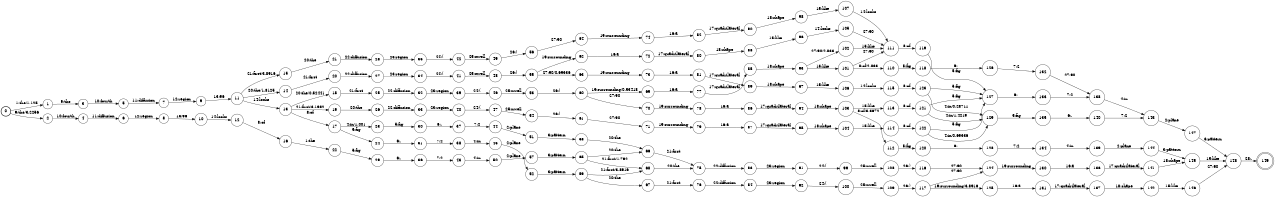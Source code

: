 digraph FST {
rankdir = LR;
size = "8.5,11";
label = "";
center = 1;
orientation = Portrait;
ranksep = "0.4";
nodesep = "0.25";
0 [label = "0", shape = circle, style = bold, fontsize = 14]
	0 -> 1 [label = "1:the/1.125", fontsize = 14];
	0 -> 2 [label = "9:the/3.2256", fontsize = 14];
1 [label = "1", shape = circle, style = solid, fontsize = 14]
	1 -> 3 [label = "9:the", fontsize = 14];
2 [label = "2", shape = circle, style = solid, fontsize = 14]
	2 -> 4 [label = "10:fourth", fontsize = 14];
3 [label = "3", shape = circle, style = solid, fontsize = 14]
	3 -> 5 [label = "10:fourth", fontsize = 14];
4 [label = "4", shape = circle, style = solid, fontsize = 14]
	4 -> 6 [label = "11:diffusion", fontsize = 14];
5 [label = "5", shape = circle, style = solid, fontsize = 14]
	5 -> 7 [label = "11:diffusion", fontsize = 14];
6 [label = "6", shape = circle, style = solid, fontsize = 14]
	6 -> 8 [label = "12:region", fontsize = 14];
7 [label = "7", shape = circle, style = solid, fontsize = 14]
	7 -> 9 [label = "12:region", fontsize = 14];
8 [label = "8", shape = circle, style = solid, fontsize = 14]
	8 -> 10 [label = "13:96", fontsize = 14];
9 [label = "9", shape = circle, style = solid, fontsize = 14]
	9 -> 11 [label = "13:96", fontsize = 14];
10 [label = "10", shape = circle, style = solid, fontsize = 14]
	10 -> 12 [label = "14:looks", fontsize = 14];
11 [label = "11", shape = circle, style = solid, fontsize = 14]
	11 -> 14 [label = "20:the/1.8125", fontsize = 14];
	11 -> 13 [label = "14:looks", fontsize = 14];
	11 -> 15 [label = "21:first/3.8916", fontsize = 14];
12 [label = "12", shape = circle, style = solid, fontsize = 14]
	12 -> 16 [label = "8:of", fontsize = 14];
13 [label = "13", shape = circle, style = solid, fontsize = 14]
	13 -> 18 [label = "20:the/0.52441", fontsize = 14];
	13 -> 17 [label = "8:of", fontsize = 14];
	13 -> 19 [label = "21:first/3.1982", fontsize = 14];
14 [label = "14", shape = circle, style = solid, fontsize = 14]
	14 -> 20 [label = "21:first", fontsize = 14];
15 [label = "15", shape = circle, style = solid, fontsize = 14]
	15 -> 21 [label = "20:the", fontsize = 14];
16 [label = "16", shape = circle, style = solid, fontsize = 14]
	16 -> 22 [label = "1:the", fontsize = 14];
17 [label = "17", shape = circle, style = solid, fontsize = 14]
	17 -> 23 [label = "4:in/1.001", fontsize = 14];
	17 -> 24 [label = "5:fig", fontsize = 14];
18 [label = "18", shape = circle, style = solid, fontsize = 14]
	18 -> 25 [label = "21:first", fontsize = 14];
19 [label = "19", shape = circle, style = solid, fontsize = 14]
	19 -> 26 [label = "20:the", fontsize = 14];
20 [label = "20", shape = circle, style = solid, fontsize = 14]
	20 -> 27 [label = "22:diffusion", fontsize = 14];
21 [label = "21", shape = circle, style = solid, fontsize = 14]
	21 -> 28 [label = "22:diffusion", fontsize = 14];
22 [label = "22", shape = circle, style = solid, fontsize = 14]
	22 -> 29 [label = "5:fig", fontsize = 14];
23 [label = "23", shape = circle, style = solid, fontsize = 14]
	23 -> 30 [label = "5:fig", fontsize = 14];
24 [label = "24", shape = circle, style = solid, fontsize = 14]
	24 -> 31 [label = "6:.", fontsize = 14];
25 [label = "25", shape = circle, style = solid, fontsize = 14]
	25 -> 32 [label = "22:diffusion", fontsize = 14];
26 [label = "26", shape = circle, style = solid, fontsize = 14]
	26 -> 33 [label = "22:diffusion", fontsize = 14];
27 [label = "27", shape = circle, style = solid, fontsize = 14]
	27 -> 34 [label = "23:region", fontsize = 14];
28 [label = "28", shape = circle, style = solid, fontsize = 14]
	28 -> 35 [label = "23:region", fontsize = 14];
29 [label = "29", shape = circle, style = solid, fontsize = 14]
	29 -> 36 [label = "6:.", fontsize = 14];
30 [label = "30", shape = circle, style = solid, fontsize = 14]
	30 -> 37 [label = "6:.", fontsize = 14];
31 [label = "31", shape = circle, style = solid, fontsize = 14]
	31 -> 38 [label = "7:2", fontsize = 14];
32 [label = "32", shape = circle, style = solid, fontsize = 14]
	32 -> 39 [label = "23:region", fontsize = 14];
33 [label = "33", shape = circle, style = solid, fontsize = 14]
	33 -> 40 [label = "23:region", fontsize = 14];
34 [label = "34", shape = circle, style = solid, fontsize = 14]
	34 -> 41 [label = "24:(", fontsize = 14];
35 [label = "35", shape = circle, style = solid, fontsize = 14]
	35 -> 42 [label = "24:(", fontsize = 14];
36 [label = "36", shape = circle, style = solid, fontsize = 14]
	36 -> 43 [label = "7:2", fontsize = 14];
37 [label = "37", shape = circle, style = solid, fontsize = 14]
	37 -> 44 [label = "7:2", fontsize = 14];
38 [label = "38", shape = circle, style = solid, fontsize = 14]
	38 -> 45 [label = "4:in", fontsize = 14];
39 [label = "39", shape = circle, style = solid, fontsize = 14]
	39 -> 46 [label = "24:(", fontsize = 14];
40 [label = "40", shape = circle, style = solid, fontsize = 14]
	40 -> 47 [label = "24:(", fontsize = 14];
41 [label = "41", shape = circle, style = solid, fontsize = 14]
	41 -> 48 [label = "25:nwell", fontsize = 14];
42 [label = "42", shape = circle, style = solid, fontsize = 14]
	42 -> 49 [label = "25:nwell", fontsize = 14];
43 [label = "43", shape = circle, style = solid, fontsize = 14]
	43 -> 50 [label = "4:in", fontsize = 14];
44 [label = "44", shape = circle, style = solid, fontsize = 14]
	44 -> 51 [label = "2:plane", fontsize = 14];
45 [label = "45", shape = circle, style = solid, fontsize = 14]
	45 -> 52 [label = "2:plane", fontsize = 14];
46 [label = "46", shape = circle, style = solid, fontsize = 14]
	46 -> 53 [label = "25:nwell", fontsize = 14];
47 [label = "47", shape = circle, style = solid, fontsize = 14]
	47 -> 54 [label = "25:nwell", fontsize = 14];
48 [label = "48", shape = circle, style = solid, fontsize = 14]
	48 -> 55 [label = "26:)", fontsize = 14];
49 [label = "49", shape = circle, style = solid, fontsize = 14]
	49 -> 56 [label = "26:)", fontsize = 14];
50 [label = "50", shape = circle, style = solid, fontsize = 14]
	50 -> 57 [label = "2:plane", fontsize = 14];
51 [label = "51", shape = circle, style = solid, fontsize = 14]
	51 -> 58 [label = "3:pattern", fontsize = 14];
52 [label = "52", shape = circle, style = solid, fontsize = 14]
	52 -> 59 [label = "3:pattern", fontsize = 14];
53 [label = "53", shape = circle, style = solid, fontsize = 14]
	53 -> 60 [label = "26:)", fontsize = 14];
54 [label = "54", shape = circle, style = solid, fontsize = 14]
	54 -> 61 [label = "26:)", fontsize = 14];
55 [label = "55", shape = circle, style = solid, fontsize = 14]
	55 -> 62 [label = "19:surrounding", fontsize = 14];
	55 -> 63 [label = "27:90/0.69336", fontsize = 14];
56 [label = "56", shape = circle, style = solid, fontsize = 14]
	56 -> 64 [label = "27:90", fontsize = 14];
57 [label = "57", shape = circle, style = solid, fontsize = 14]
	57 -> 65 [label = "3:pattern", fontsize = 14];
58 [label = "58", shape = circle, style = solid, fontsize = 14]
	58 -> 66 [label = "20:the", fontsize = 14];
59 [label = "59", shape = circle, style = solid, fontsize = 14]
	59 -> 67 [label = "20:the", fontsize = 14];
	59 -> 68 [label = "21:first/3.8916", fontsize = 14];
60 [label = "60", shape = circle, style = solid, fontsize = 14]
	60 -> 69 [label = "19:surrounding/0.53418", fontsize = 14];
	60 -> 70 [label = "27:90", fontsize = 14];
61 [label = "61", shape = circle, style = solid, fontsize = 14]
	61 -> 71 [label = "27:90", fontsize = 14];
62 [label = "62", shape = circle, style = solid, fontsize = 14]
	62 -> 72 [label = "16:a", fontsize = 14];
63 [label = "63", shape = circle, style = solid, fontsize = 14]
	63 -> 73 [label = "19:surrounding", fontsize = 14];
64 [label = "64", shape = circle, style = solid, fontsize = 14]
	64 -> 74 [label = "19:surrounding", fontsize = 14];
65 [label = "65", shape = circle, style = solid, fontsize = 14]
	65 -> 66 [label = "20:the", fontsize = 14];
	65 -> 68 [label = "21:first/1.792", fontsize = 14];
66 [label = "66", shape = circle, style = solid, fontsize = 14]
	66 -> 75 [label = "21:first", fontsize = 14];
67 [label = "67", shape = circle, style = solid, fontsize = 14]
	67 -> 76 [label = "21:first", fontsize = 14];
68 [label = "68", shape = circle, style = solid, fontsize = 14]
	68 -> 75 [label = "20:the", fontsize = 14];
69 [label = "69", shape = circle, style = solid, fontsize = 14]
	69 -> 77 [label = "16:a", fontsize = 14];
70 [label = "70", shape = circle, style = solid, fontsize = 14]
	70 -> 78 [label = "19:surrounding", fontsize = 14];
71 [label = "71", shape = circle, style = solid, fontsize = 14]
	71 -> 79 [label = "19:surrounding", fontsize = 14];
72 [label = "72", shape = circle, style = solid, fontsize = 14]
	72 -> 80 [label = "17:quadrilateral", fontsize = 14];
73 [label = "73", shape = circle, style = solid, fontsize = 14]
	73 -> 81 [label = "16:a", fontsize = 14];
74 [label = "74", shape = circle, style = solid, fontsize = 14]
	74 -> 82 [label = "16:a", fontsize = 14];
75 [label = "75", shape = circle, style = solid, fontsize = 14]
	75 -> 83 [label = "22:diffusion", fontsize = 14];
76 [label = "76", shape = circle, style = solid, fontsize = 14]
	76 -> 84 [label = "22:diffusion", fontsize = 14];
77 [label = "77", shape = circle, style = solid, fontsize = 14]
	77 -> 85 [label = "17:quadrilateral", fontsize = 14];
78 [label = "78", shape = circle, style = solid, fontsize = 14]
	78 -> 86 [label = "16:a", fontsize = 14];
79 [label = "79", shape = circle, style = solid, fontsize = 14]
	79 -> 87 [label = "16:a", fontsize = 14];
80 [label = "80", shape = circle, style = solid, fontsize = 14]
	80 -> 88 [label = "18:shape", fontsize = 14];
81 [label = "81", shape = circle, style = solid, fontsize = 14]
	81 -> 89 [label = "17:quadrilateral", fontsize = 14];
82 [label = "82", shape = circle, style = solid, fontsize = 14]
	82 -> 90 [label = "17:quadrilateral", fontsize = 14];
83 [label = "83", shape = circle, style = solid, fontsize = 14]
	83 -> 91 [label = "23:region", fontsize = 14];
84 [label = "84", shape = circle, style = solid, fontsize = 14]
	84 -> 92 [label = "23:region", fontsize = 14];
85 [label = "85", shape = circle, style = solid, fontsize = 14]
	85 -> 93 [label = "18:shape", fontsize = 14];
86 [label = "86", shape = circle, style = solid, fontsize = 14]
	86 -> 94 [label = "17:quadrilateral", fontsize = 14];
87 [label = "87", shape = circle, style = solid, fontsize = 14]
	87 -> 95 [label = "17:quadrilateral", fontsize = 14];
88 [label = "88", shape = circle, style = solid, fontsize = 14]
	88 -> 96 [label = "15:like", fontsize = 14];
89 [label = "89", shape = circle, style = solid, fontsize = 14]
	89 -> 97 [label = "18:shape", fontsize = 14];
90 [label = "90", shape = circle, style = solid, fontsize = 14]
	90 -> 98 [label = "18:shape", fontsize = 14];
91 [label = "91", shape = circle, style = solid, fontsize = 14]
	91 -> 99 [label = "24:(", fontsize = 14];
92 [label = "92", shape = circle, style = solid, fontsize = 14]
	92 -> 100 [label = "24:(", fontsize = 14];
93 [label = "93", shape = circle, style = solid, fontsize = 14]
	93 -> 101 [label = "15:like", fontsize = 14];
	93 -> 102 [label = "27:90/2.833", fontsize = 14];
94 [label = "94", shape = circle, style = solid, fontsize = 14]
	94 -> 103 [label = "18:shape", fontsize = 14];
95 [label = "95", shape = circle, style = solid, fontsize = 14]
	95 -> 104 [label = "18:shape", fontsize = 14];
96 [label = "96", shape = circle, style = solid, fontsize = 14]
	96 -> 105 [label = "14:looks", fontsize = 14];
97 [label = "97", shape = circle, style = solid, fontsize = 14]
	97 -> 106 [label = "15:like", fontsize = 14];
98 [label = "98", shape = circle, style = solid, fontsize = 14]
	98 -> 107 [label = "15:like", fontsize = 14];
99 [label = "99", shape = circle, style = solid, fontsize = 14]
	99 -> 108 [label = "25:nwell", fontsize = 14];
100 [label = "100", shape = circle, style = solid, fontsize = 14]
	100 -> 109 [label = "25:nwell", fontsize = 14];
101 [label = "101", shape = circle, style = solid, fontsize = 14]
	101 -> 110 [label = "8:of/2.833", fontsize = 14];
	101 -> 111 [label = "27:90", fontsize = 14];
102 [label = "102", shape = circle, style = solid, fontsize = 14]
	102 -> 111 [label = "15:like", fontsize = 14];
103 [label = "103", shape = circle, style = solid, fontsize = 14]
	103 -> 112 [label = "8:of/3.3672", fontsize = 14];
	103 -> 113 [label = "15:like", fontsize = 14];
104 [label = "104", shape = circle, style = solid, fontsize = 14]
	104 -> 114 [label = "15:like", fontsize = 14];
105 [label = "105", shape = circle, style = solid, fontsize = 14]
	105 -> 111 [label = "27:90", fontsize = 14];
106 [label = "106", shape = circle, style = solid, fontsize = 14]
	106 -> 115 [label = "14:looks", fontsize = 14];
107 [label = "107", shape = circle, style = solid, fontsize = 14]
	107 -> 111 [label = "14:looks", fontsize = 14];
108 [label = "108", shape = circle, style = solid, fontsize = 14]
	108 -> 116 [label = "26:)", fontsize = 14];
109 [label = "109", shape = circle, style = solid, fontsize = 14]
	109 -> 117 [label = "26:)", fontsize = 14];
110 [label = "110", shape = circle, style = solid, fontsize = 14]
	110 -> 118 [label = "5:fig", fontsize = 14];
111 [label = "111", shape = circle, style = solid, fontsize = 14]
	111 -> 119 [label = "8:of", fontsize = 14];
112 [label = "112", shape = circle, style = solid, fontsize = 14]
	112 -> 120 [label = "5:fig", fontsize = 14];
113 [label = "113", shape = circle, style = solid, fontsize = 14]
	113 -> 121 [label = "8:of", fontsize = 14];
114 [label = "114", shape = circle, style = solid, fontsize = 14]
	114 -> 122 [label = "8:of", fontsize = 14];
115 [label = "115", shape = circle, style = solid, fontsize = 14]
	115 -> 123 [label = "8:of", fontsize = 14];
116 [label = "116", shape = circle, style = solid, fontsize = 14]
	116 -> 124 [label = "27:90", fontsize = 14];
117 [label = "117", shape = circle, style = solid, fontsize = 14]
	117 -> 125 [label = "19:surrounding/3.8916", fontsize = 14];
	117 -> 124 [label = "27:90", fontsize = 14];
118 [label = "118", shape = circle, style = solid, fontsize = 14]
	118 -> 126 [label = "6:.", fontsize = 14];
119 [label = "119", shape = circle, style = solid, fontsize = 14]
	119 -> 127 [label = "5:fig", fontsize = 14];
120 [label = "120", shape = circle, style = solid, fontsize = 14]
	120 -> 128 [label = "6:.", fontsize = 14];
121 [label = "121", shape = circle, style = solid, fontsize = 14]
	121 -> 129 [label = "4:in/1.4219", fontsize = 14];
	121 -> 127 [label = "5:fig", fontsize = 14];
122 [label = "122", shape = circle, style = solid, fontsize = 14]
	122 -> 129 [label = "4:in/0.69336", fontsize = 14];
	122 -> 127 [label = "5:fig", fontsize = 14];
123 [label = "123", shape = circle, style = solid, fontsize = 14]
	123 -> 129 [label = "4:in/0.28711", fontsize = 14];
	123 -> 127 [label = "5:fig", fontsize = 14];
124 [label = "124", shape = circle, style = solid, fontsize = 14]
	124 -> 130 [label = "19:surrounding", fontsize = 14];
125 [label = "125", shape = circle, style = solid, fontsize = 14]
	125 -> 131 [label = "16:a", fontsize = 14];
126 [label = "126", shape = circle, style = solid, fontsize = 14]
	126 -> 132 [label = "7:2", fontsize = 14];
127 [label = "127", shape = circle, style = solid, fontsize = 14]
	127 -> 133 [label = "6:.", fontsize = 14];
128 [label = "128", shape = circle, style = solid, fontsize = 14]
	128 -> 134 [label = "7:2", fontsize = 14];
129 [label = "129", shape = circle, style = solid, fontsize = 14]
	129 -> 135 [label = "5:fig", fontsize = 14];
130 [label = "130", shape = circle, style = solid, fontsize = 14]
	130 -> 136 [label = "16:a", fontsize = 14];
131 [label = "131", shape = circle, style = solid, fontsize = 14]
	131 -> 137 [label = "17:quadrilateral", fontsize = 14];
132 [label = "132", shape = circle, style = solid, fontsize = 14]
	132 -> 138 [label = "27:90", fontsize = 14];
133 [label = "133", shape = circle, style = solid, fontsize = 14]
	133 -> 138 [label = "7:2", fontsize = 14];
134 [label = "134", shape = circle, style = solid, fontsize = 14]
	134 -> 139 [label = "4:in", fontsize = 14];
135 [label = "135", shape = circle, style = solid, fontsize = 14]
	135 -> 140 [label = "6:.", fontsize = 14];
136 [label = "136", shape = circle, style = solid, fontsize = 14]
	136 -> 141 [label = "17:quadrilateral", fontsize = 14];
137 [label = "137", shape = circle, style = solid, fontsize = 14]
	137 -> 142 [label = "18:shape", fontsize = 14];
138 [label = "138", shape = circle, style = solid, fontsize = 14]
	138 -> 143 [label = "4:in", fontsize = 14];
139 [label = "139", shape = circle, style = solid, fontsize = 14]
	139 -> 144 [label = "2:plane", fontsize = 14];
140 [label = "140", shape = circle, style = solid, fontsize = 14]
	140 -> 143 [label = "7:2", fontsize = 14];
141 [label = "141", shape = circle, style = solid, fontsize = 14]
	141 -> 145 [label = "18:shape", fontsize = 14];
142 [label = "142", shape = circle, style = solid, fontsize = 14]
	142 -> 146 [label = "15:like", fontsize = 14];
143 [label = "143", shape = circle, style = solid, fontsize = 14]
	143 -> 147 [label = "2:plane", fontsize = 14];
144 [label = "144", shape = circle, style = solid, fontsize = 14]
	144 -> 145 [label = "3:pattern", fontsize = 14];
145 [label = "145", shape = circle, style = solid, fontsize = 14]
	145 -> 148 [label = "15:like", fontsize = 14];
146 [label = "146", shape = circle, style = solid, fontsize = 14]
	146 -> 148 [label = "27:90", fontsize = 14];
147 [label = "147", shape = circle, style = solid, fontsize = 14]
	147 -> 148 [label = "3:pattern", fontsize = 14];
148 [label = "148", shape = circle, style = solid, fontsize = 14]
	148 -> 149 [label = "28:.", fontsize = 14];
149 [label = "149", shape = doublecircle, style = solid, fontsize = 14]
}
